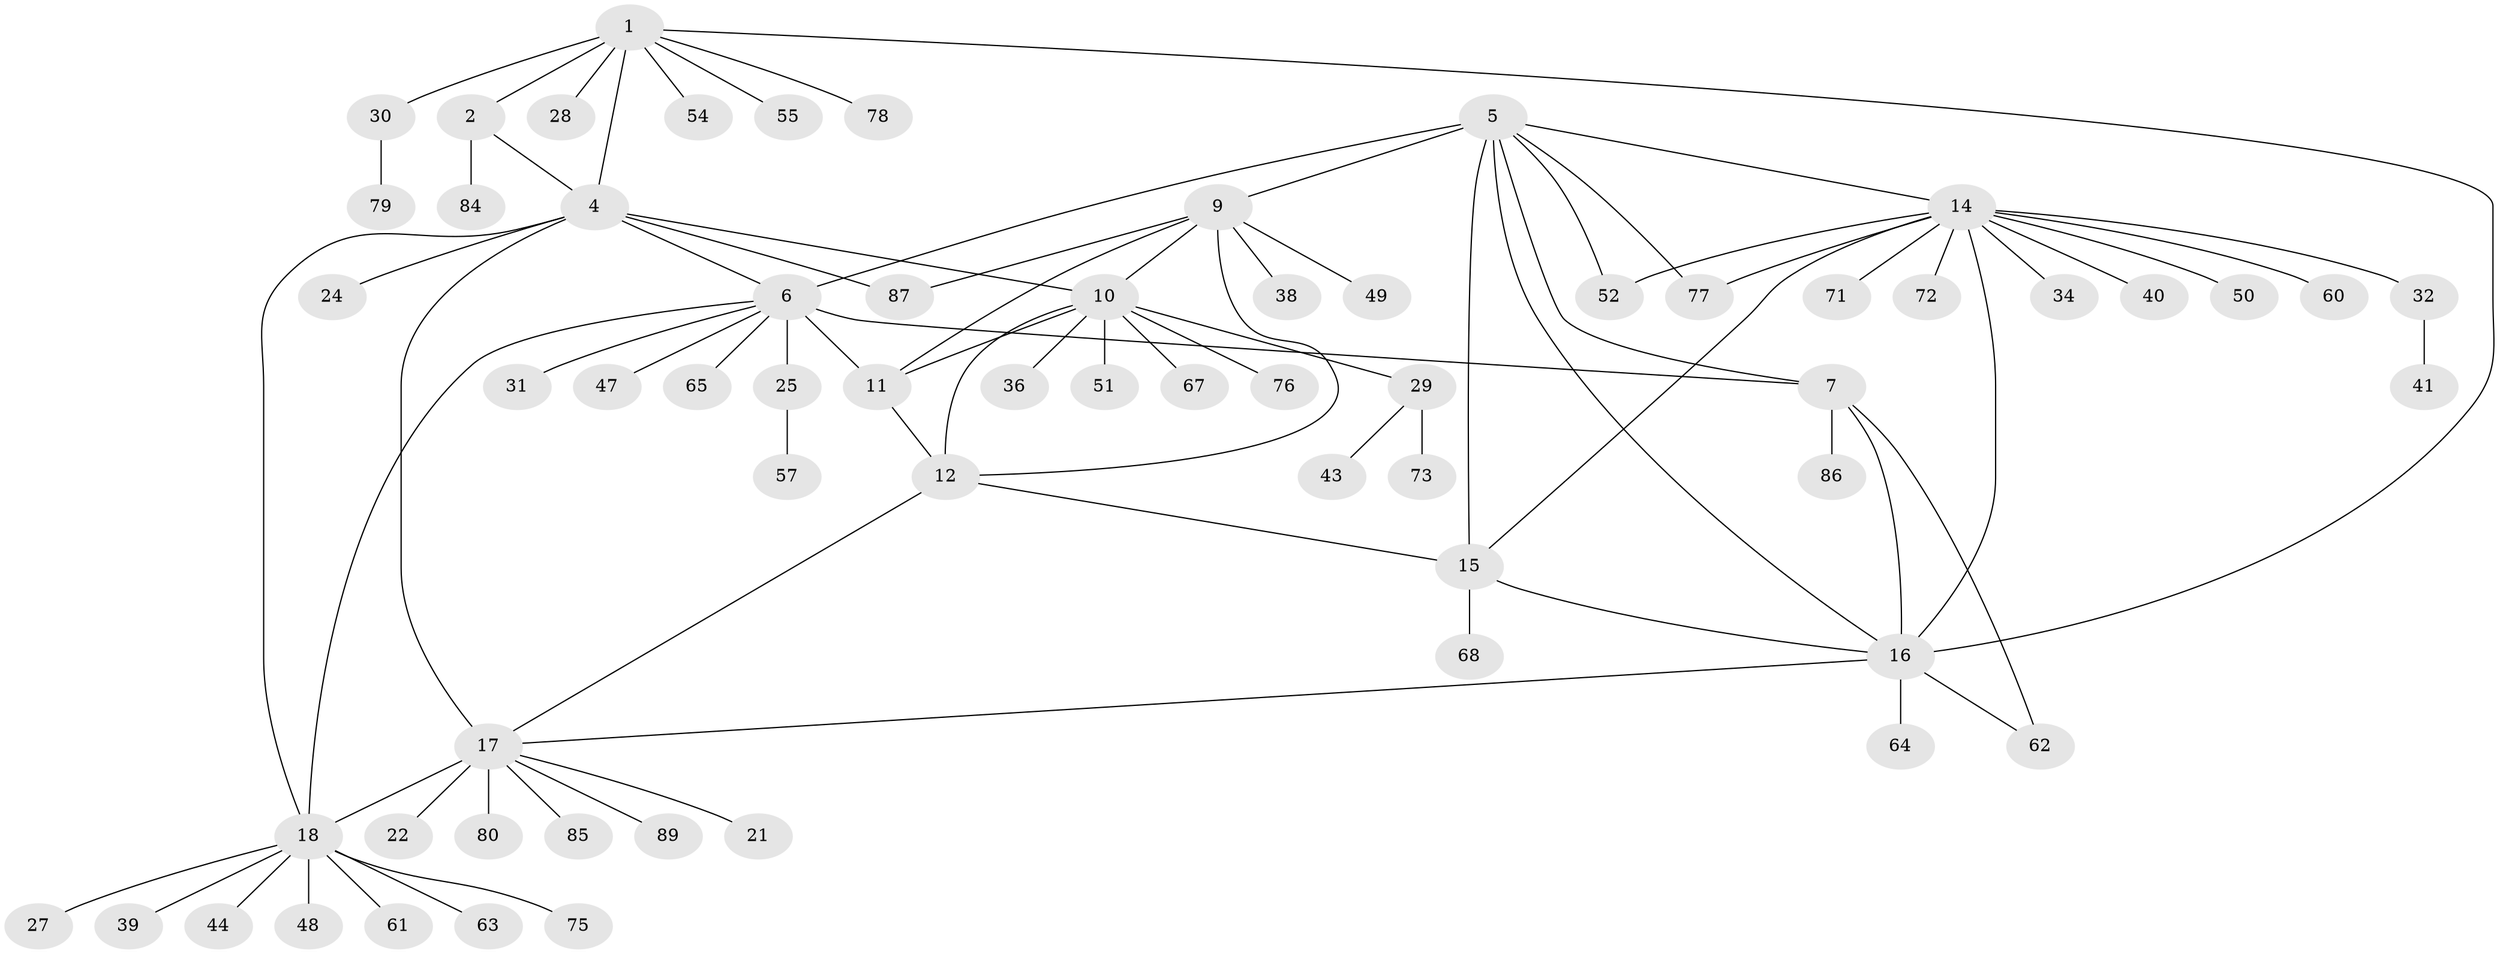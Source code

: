 // Generated by graph-tools (version 1.1) at 2025/24/03/03/25 07:24:17]
// undirected, 64 vertices, 84 edges
graph export_dot {
graph [start="1"]
  node [color=gray90,style=filled];
  1 [super="+3"];
  2 [super="+37"];
  4 [super="+20"];
  5 [super="+13"];
  6 [super="+8"];
  7 [super="+26"];
  9 [super="+23"];
  10 [super="+66"];
  11;
  12 [super="+82"];
  14 [super="+35"];
  15 [super="+59"];
  16 [super="+33"];
  17 [super="+19"];
  18 [super="+83"];
  21;
  22;
  24;
  25 [super="+58"];
  27 [super="+56"];
  28;
  29 [super="+88"];
  30 [super="+53"];
  31 [super="+45"];
  32 [super="+42"];
  34 [super="+46"];
  36;
  38;
  39;
  40;
  41;
  43;
  44;
  47;
  48;
  49;
  50;
  51;
  52 [super="+74"];
  54;
  55;
  57 [super="+70"];
  60;
  61;
  62;
  63;
  64 [super="+81"];
  65;
  67 [super="+69"];
  68;
  71;
  72;
  73;
  75;
  76;
  77;
  78;
  79;
  80;
  84;
  85;
  86;
  87;
  89;
  1 -- 2 [weight=2];
  1 -- 4 [weight=2];
  1 -- 30;
  1 -- 55;
  1 -- 16;
  1 -- 54;
  1 -- 28;
  1 -- 78;
  2 -- 4;
  2 -- 84;
  4 -- 6;
  4 -- 10;
  4 -- 87;
  4 -- 24;
  4 -- 17 [weight=2];
  4 -- 18;
  5 -- 6 [weight=2];
  5 -- 7;
  5 -- 52;
  5 -- 77;
  5 -- 9;
  5 -- 16;
  5 -- 14;
  5 -- 15;
  6 -- 7 [weight=2];
  6 -- 25;
  6 -- 31;
  6 -- 65;
  6 -- 18;
  6 -- 11;
  6 -- 47;
  7 -- 86;
  7 -- 16;
  7 -- 62;
  9 -- 10;
  9 -- 11;
  9 -- 12;
  9 -- 38;
  9 -- 49;
  9 -- 87;
  10 -- 11;
  10 -- 12;
  10 -- 29;
  10 -- 36;
  10 -- 51;
  10 -- 76;
  10 -- 67;
  11 -- 12;
  12 -- 15;
  12 -- 17;
  14 -- 15;
  14 -- 16;
  14 -- 32;
  14 -- 34;
  14 -- 40;
  14 -- 50;
  14 -- 52;
  14 -- 60;
  14 -- 71;
  14 -- 77;
  14 -- 72;
  15 -- 16;
  15 -- 68;
  16 -- 17;
  16 -- 62;
  16 -- 64;
  17 -- 18 [weight=2];
  17 -- 21;
  17 -- 22;
  17 -- 80;
  17 -- 85;
  17 -- 89;
  18 -- 27;
  18 -- 39;
  18 -- 44;
  18 -- 48;
  18 -- 61;
  18 -- 63;
  18 -- 75;
  25 -- 57;
  29 -- 43;
  29 -- 73;
  30 -- 79;
  32 -- 41;
}
